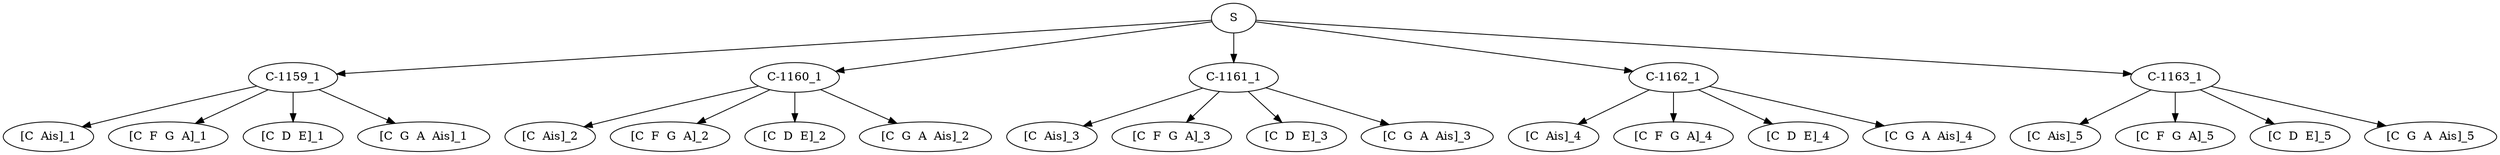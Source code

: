 digraph sample{
"S" -> "C-1159_1";
"C-1159_1" -> "[C  Ais]_1";
"C-1159_1" -> "[C  F  G  A]_1";
"C-1159_1" -> "[C  D  E]_1";
"C-1159_1" -> "[C  G  A  Ais]_1";
"S" -> "C-1160_1";
"C-1160_1" -> "[C  Ais]_2";
"C-1160_1" -> "[C  F  G  A]_2";
"C-1160_1" -> "[C  D  E]_2";
"C-1160_1" -> "[C  G  A  Ais]_2";
"S" -> "C-1161_1";
"C-1161_1" -> "[C  Ais]_3";
"C-1161_1" -> "[C  F  G  A]_3";
"C-1161_1" -> "[C  D  E]_3";
"C-1161_1" -> "[C  G  A  Ais]_3";
"S" -> "C-1162_1";
"C-1162_1" -> "[C  Ais]_4";
"C-1162_1" -> "[C  F  G  A]_4";
"C-1162_1" -> "[C  D  E]_4";
"C-1162_1" -> "[C  G  A  Ais]_4";
"S" -> "C-1163_1";
"C-1163_1" -> "[C  Ais]_5";
"C-1163_1" -> "[C  F  G  A]_5";
"C-1163_1" -> "[C  D  E]_5";
"C-1163_1" -> "[C  G  A  Ais]_5";

{rank = min; "S";}
{rank = same; "C-1159_1"; "C-1160_1"; "C-1161_1"; "C-1162_1"; "C-1163_1";}
{rank = same; "[C  Ais]_1"; "[C  Ais]_2"; "[C  Ais]_3"; "[C  Ais]_4"; "[C  Ais]_5"; "[C  D  E]_1"; "[C  D  E]_2"; "[C  D  E]_3"; "[C  D  E]_4"; "[C  D  E]_5"; "[C  F  G  A]_1"; "[C  F  G  A]_2"; "[C  F  G  A]_3"; "[C  F  G  A]_4"; "[C  F  G  A]_5"; "[C  G  A  Ais]_1"; "[C  G  A  Ais]_2"; "[C  G  A  Ais]_3"; "[C  G  A  Ais]_4"; "[C  G  A  Ais]_5";}
}